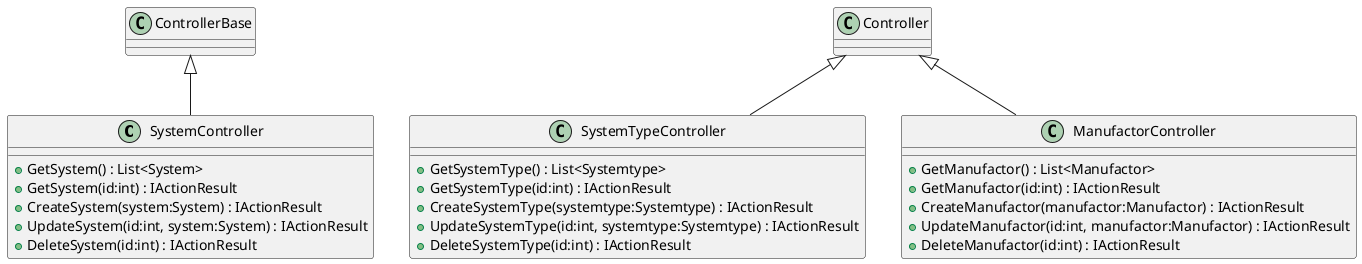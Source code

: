 @startuml
class SystemController {
    + GetSystem() : List<System>
    + GetSystem(id:int) : IActionResult
    + CreateSystem(system:System) : IActionResult
    + UpdateSystem(id:int, system:System) : IActionResult
    + DeleteSystem(id:int) : IActionResult
}
class SystemTypeController {
    + GetSystemType() : List<Systemtype>
    + GetSystemType(id:int) : IActionResult
    + CreateSystemType(systemtype:Systemtype) : IActionResult
    + UpdateSystemType(id:int, systemtype:Systemtype) : IActionResult
    + DeleteSystemType(id:int) : IActionResult
}
class ManufactorController {
    + GetManufactor() : List<Manufactor>
    + GetManufactor(id:int) : IActionResult
    + CreateManufactor(manufactor:Manufactor) : IActionResult
    + UpdateManufactor(id:int, manufactor:Manufactor) : IActionResult
    + DeleteManufactor(id:int) : IActionResult
}
ControllerBase <|-- SystemController
Controller <|-- SystemTypeController
Controller <|-- ManufactorController
@enduml
